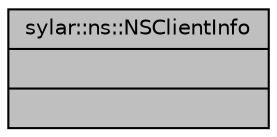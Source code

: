 digraph "sylar::ns::NSClientInfo"
{
 // LATEX_PDF_SIZE
  edge [fontname="Helvetica",fontsize="10",labelfontname="Helvetica",labelfontsize="10"];
  node [fontname="Helvetica",fontsize="10",shape=record];
  Node1 [label="{sylar::ns::NSClientInfo\n||}",height=0.2,width=0.4,color="black", fillcolor="grey75", style="filled", fontcolor="black",tooltip=" "];
}
